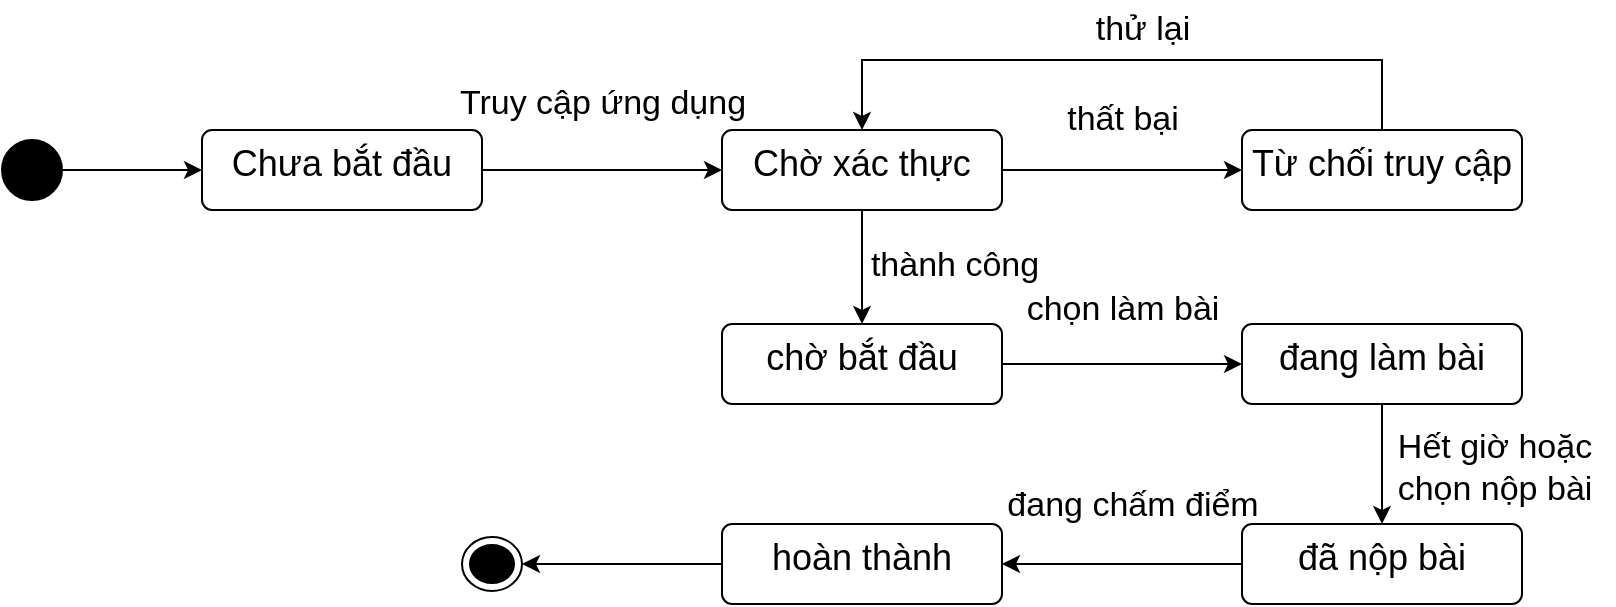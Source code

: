 <mxfile version="26.0.7">
  <diagram name="Page-1" id="ig6ZdHgCOh64XJZ54fY-">
    <mxGraphModel dx="1050" dy="621" grid="1" gridSize="10" guides="1" tooltips="1" connect="1" arrows="1" fold="1" page="1" pageScale="1" pageWidth="850" pageHeight="1100" math="0" shadow="0">
      <root>
        <mxCell id="0" />
        <mxCell id="1" parent="0" />
        <mxCell id="TsZA0TqLV2QKXDV1wg5h-6" style="edgeStyle=orthogonalEdgeStyle;rounded=0;orthogonalLoop=1;jettySize=auto;html=1;fontSize=18;" parent="1" source="TsZA0TqLV2QKXDV1wg5h-4" target="TsZA0TqLV2QKXDV1wg5h-5" edge="1">
          <mxGeometry relative="1" as="geometry" />
        </mxCell>
        <mxCell id="TsZA0TqLV2QKXDV1wg5h-4" value="Chưa bắt đầu" style="html=1;align=center;verticalAlign=top;rounded=1;absoluteArcSize=1;arcSize=10;dashed=0;whiteSpace=wrap;fontSize=18;" parent="1" vertex="1">
          <mxGeometry x="100" y="65" width="140" height="40" as="geometry" />
        </mxCell>
        <mxCell id="TsZA0TqLV2QKXDV1wg5h-9" style="edgeStyle=orthogonalEdgeStyle;rounded=0;orthogonalLoop=1;jettySize=auto;html=1;entryX=0;entryY=0.5;entryDx=0;entryDy=0;fontSize=18;" parent="1" source="TsZA0TqLV2QKXDV1wg5h-5" target="TsZA0TqLV2QKXDV1wg5h-8" edge="1">
          <mxGeometry relative="1" as="geometry" />
        </mxCell>
        <mxCell id="TsZA0TqLV2QKXDV1wg5h-12" style="edgeStyle=orthogonalEdgeStyle;rounded=0;orthogonalLoop=1;jettySize=auto;html=1;entryX=0.5;entryY=0;entryDx=0;entryDy=0;fontSize=18;" parent="1" source="TsZA0TqLV2QKXDV1wg5h-5" target="TsZA0TqLV2QKXDV1wg5h-11" edge="1">
          <mxGeometry relative="1" as="geometry" />
        </mxCell>
        <mxCell id="TsZA0TqLV2QKXDV1wg5h-5" value="Chờ xác thực" style="html=1;align=center;verticalAlign=top;rounded=1;absoluteArcSize=1;arcSize=10;dashed=0;whiteSpace=wrap;fontSize=18;" parent="1" vertex="1">
          <mxGeometry x="360" y="65" width="140" height="40" as="geometry" />
        </mxCell>
        <mxCell id="TsZA0TqLV2QKXDV1wg5h-7" value="Truy cập ứng dụng" style="text;html=1;align=center;verticalAlign=middle;resizable=0;points=[];autosize=1;strokeColor=none;fillColor=none;fontSize=17;" parent="1" vertex="1">
          <mxGeometry x="215" y="37" width="170" height="30" as="geometry" />
        </mxCell>
        <mxCell id="TsZA0TqLV2QKXDV1wg5h-15" style="edgeStyle=orthogonalEdgeStyle;rounded=0;orthogonalLoop=1;jettySize=auto;html=1;entryX=0.5;entryY=0;entryDx=0;entryDy=0;fontSize=18;" parent="1" source="TsZA0TqLV2QKXDV1wg5h-8" target="TsZA0TqLV2QKXDV1wg5h-5" edge="1">
          <mxGeometry relative="1" as="geometry">
            <Array as="points">
              <mxPoint x="690" y="30" />
              <mxPoint x="430" y="30" />
            </Array>
          </mxGeometry>
        </mxCell>
        <mxCell id="TsZA0TqLV2QKXDV1wg5h-8" value="Từ chối truy cập" style="html=1;align=center;verticalAlign=top;rounded=1;absoluteArcSize=1;arcSize=10;dashed=0;whiteSpace=wrap;fontSize=18;" parent="1" vertex="1">
          <mxGeometry x="620" y="65" width="140" height="40" as="geometry" />
        </mxCell>
        <mxCell id="TsZA0TqLV2QKXDV1wg5h-10" value="thất bại" style="text;html=1;align=center;verticalAlign=middle;resizable=0;points=[];autosize=1;strokeColor=none;fillColor=none;fontSize=17;" parent="1" vertex="1">
          <mxGeometry x="520" y="45" width="80" height="30" as="geometry" />
        </mxCell>
        <mxCell id="TsZA0TqLV2QKXDV1wg5h-23" style="edgeStyle=orthogonalEdgeStyle;rounded=0;orthogonalLoop=1;jettySize=auto;html=1;entryX=0;entryY=0.5;entryDx=0;entryDy=0;fontSize=18;" parent="1" source="TsZA0TqLV2QKXDV1wg5h-11" target="TsZA0TqLV2QKXDV1wg5h-22" edge="1">
          <mxGeometry relative="1" as="geometry" />
        </mxCell>
        <mxCell id="TsZA0TqLV2QKXDV1wg5h-11" value="chờ bắt đầu" style="html=1;align=center;verticalAlign=top;rounded=1;absoluteArcSize=1;arcSize=10;dashed=0;whiteSpace=wrap;fontSize=18;" parent="1" vertex="1">
          <mxGeometry x="360" y="162" width="140" height="40" as="geometry" />
        </mxCell>
        <mxCell id="TsZA0TqLV2QKXDV1wg5h-13" value="thành công" style="text;html=1;align=center;verticalAlign=middle;resizable=0;points=[];autosize=1;strokeColor=none;fillColor=none;fontSize=17;" parent="1" vertex="1">
          <mxGeometry x="421" y="118" width="110" height="30" as="geometry" />
        </mxCell>
        <mxCell id="TsZA0TqLV2QKXDV1wg5h-17" value="" style="ellipse;html=1;shape=endState;fillColor=strokeColor;fontSize=18;" parent="1" vertex="1">
          <mxGeometry x="230" y="268.5" width="30" height="27" as="geometry" />
        </mxCell>
        <mxCell id="RHpeQZMfwzZCJp7zoisH-3" style="edgeStyle=orthogonalEdgeStyle;rounded=0;orthogonalLoop=1;jettySize=auto;html=1;entryX=0;entryY=0.5;entryDx=0;entryDy=0;fontSize=18;" parent="1" source="TsZA0TqLV2QKXDV1wg5h-18" target="TsZA0TqLV2QKXDV1wg5h-4" edge="1">
          <mxGeometry relative="1" as="geometry" />
        </mxCell>
        <mxCell id="TsZA0TqLV2QKXDV1wg5h-18" value="" style="ellipse;fillColor=strokeColor;html=1;fontSize=18;" parent="1" vertex="1">
          <mxGeometry y="70" width="30" height="30" as="geometry" />
        </mxCell>
        <mxCell id="TsZA0TqLV2QKXDV1wg5h-27" style="edgeStyle=orthogonalEdgeStyle;rounded=0;orthogonalLoop=1;jettySize=auto;html=1;entryX=0.5;entryY=0;entryDx=0;entryDy=0;fontSize=18;" parent="1" source="TsZA0TqLV2QKXDV1wg5h-22" target="TsZA0TqLV2QKXDV1wg5h-26" edge="1">
          <mxGeometry relative="1" as="geometry" />
        </mxCell>
        <mxCell id="TsZA0TqLV2QKXDV1wg5h-22" value="đang làm bài" style="html=1;align=center;verticalAlign=top;rounded=1;absoluteArcSize=1;arcSize=10;dashed=0;whiteSpace=wrap;fontSize=18;" parent="1" vertex="1">
          <mxGeometry x="620" y="162" width="140" height="40" as="geometry" />
        </mxCell>
        <mxCell id="TsZA0TqLV2QKXDV1wg5h-24" value="chọn làm bài" style="text;html=1;align=center;verticalAlign=middle;resizable=0;points=[];autosize=1;strokeColor=none;fillColor=none;fontSize=17;" parent="1" vertex="1">
          <mxGeometry x="500" y="140" width="120" height="30" as="geometry" />
        </mxCell>
        <mxCell id="TsZA0TqLV2QKXDV1wg5h-25" value="thử lại" style="text;html=1;align=center;verticalAlign=middle;resizable=0;points=[];autosize=1;strokeColor=none;fillColor=none;fontSize=17;" parent="1" vertex="1">
          <mxGeometry x="535" width="70" height="30" as="geometry" />
        </mxCell>
        <mxCell id="TsZA0TqLV2QKXDV1wg5h-36" style="edgeStyle=orthogonalEdgeStyle;rounded=0;orthogonalLoop=1;jettySize=auto;html=1;entryX=1;entryY=0.5;entryDx=0;entryDy=0;fontSize=18;" parent="1" source="TsZA0TqLV2QKXDV1wg5h-26" target="TsZA0TqLV2QKXDV1wg5h-35" edge="1">
          <mxGeometry relative="1" as="geometry" />
        </mxCell>
        <mxCell id="TsZA0TqLV2QKXDV1wg5h-26" value="đã nộp bài" style="html=1;align=center;verticalAlign=top;rounded=1;absoluteArcSize=1;arcSize=10;dashed=0;whiteSpace=wrap;fontSize=18;" parent="1" vertex="1">
          <mxGeometry x="620" y="262" width="140" height="40" as="geometry" />
        </mxCell>
        <mxCell id="TsZA0TqLV2QKXDV1wg5h-28" value="Hết giờ hoặc&lt;div&gt;chọn nộp bài&lt;/div&gt;" style="text;html=1;align=center;verticalAlign=middle;resizable=0;points=[];autosize=1;strokeColor=none;fillColor=none;fontSize=17;" parent="1" vertex="1">
          <mxGeometry x="686" y="209" width="120" height="50" as="geometry" />
        </mxCell>
        <mxCell id="RHpeQZMfwzZCJp7zoisH-2" style="edgeStyle=orthogonalEdgeStyle;rounded=0;orthogonalLoop=1;jettySize=auto;html=1;entryX=1;entryY=0.5;entryDx=0;entryDy=0;fontSize=18;" parent="1" source="TsZA0TqLV2QKXDV1wg5h-35" target="TsZA0TqLV2QKXDV1wg5h-17" edge="1">
          <mxGeometry relative="1" as="geometry" />
        </mxCell>
        <mxCell id="TsZA0TqLV2QKXDV1wg5h-35" value="hoàn thành" style="html=1;align=center;verticalAlign=top;rounded=1;absoluteArcSize=1;arcSize=10;dashed=0;whiteSpace=wrap;fontSize=18;" parent="1" vertex="1">
          <mxGeometry x="360" y="262" width="140" height="40" as="geometry" />
        </mxCell>
        <mxCell id="RHpeQZMfwzZCJp7zoisH-1" value="đang chấm điểm" style="text;html=1;align=center;verticalAlign=middle;resizable=0;points=[];autosize=1;strokeColor=none;fillColor=none;fontSize=17;" parent="1" vertex="1">
          <mxGeometry x="490" y="238" width="150" height="30" as="geometry" />
        </mxCell>
      </root>
    </mxGraphModel>
  </diagram>
</mxfile>
